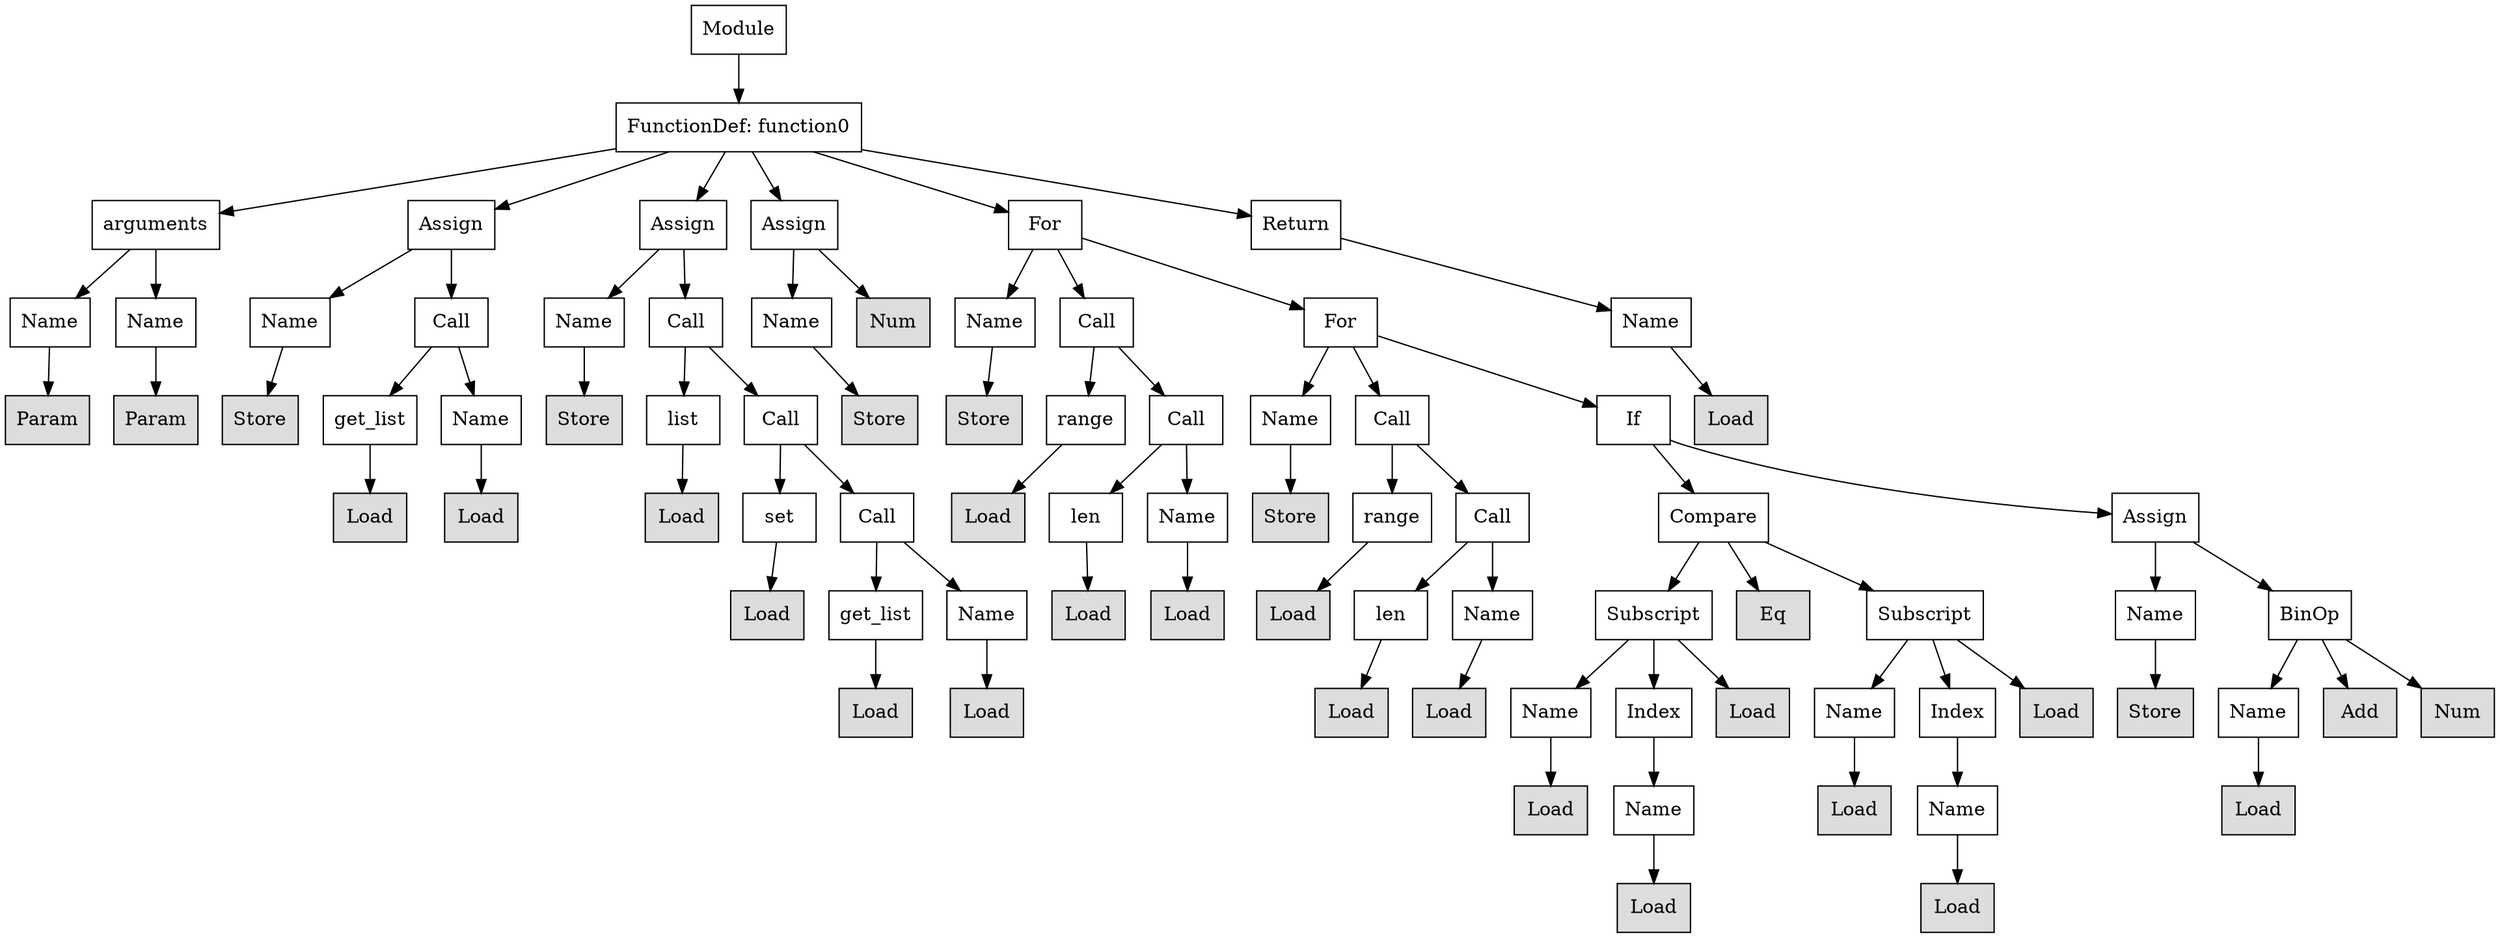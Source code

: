 digraph G {
n0 [shape=rect, label="Module"];
n1 [shape=rect, label="FunctionDef: function0"];
n2 [shape=rect, label="arguments"];
n3 [shape=rect, label="Assign"];
n4 [shape=rect, label="Assign"];
n5 [shape=rect, label="Assign"];
n6 [shape=rect, label="For"];
n7 [shape=rect, label="Return"];
n8 [shape=rect, label="Name"];
n9 [shape=rect, label="Name"];
n10 [shape=rect, label="Name"];
n11 [shape=rect, label="Call"];
n12 [shape=rect, label="Name"];
n13 [shape=rect, label="Call"];
n14 [shape=rect, label="Name"];
n15 [shape=rect, label="Num" style="filled" fillcolor="#dddddd"];
n16 [shape=rect, label="Name"];
n17 [shape=rect, label="Call"];
n18 [shape=rect, label="For"];
n19 [shape=rect, label="Name"];
n20 [shape=rect, label="Param" style="filled" fillcolor="#dddddd"];
n21 [shape=rect, label="Param" style="filled" fillcolor="#dddddd"];
n22 [shape=rect, label="Store" style="filled" fillcolor="#dddddd"];
n23 [shape=rect, label="get_list"];
n24 [shape=rect, label="Name"];
n25 [shape=rect, label="Store" style="filled" fillcolor="#dddddd"];
n26 [shape=rect, label="list"];
n27 [shape=rect, label="Call"];
n28 [shape=rect, label="Store" style="filled" fillcolor="#dddddd"];
n29 [shape=rect, label="Store" style="filled" fillcolor="#dddddd"];
n30 [shape=rect, label="range"];
n31 [shape=rect, label="Call"];
n32 [shape=rect, label="Name"];
n33 [shape=rect, label="Call"];
n34 [shape=rect, label="If"];
n35 [shape=rect, label="Load" style="filled" fillcolor="#dddddd"];
n36 [shape=rect, label="Load" style="filled" fillcolor="#dddddd"];
n37 [shape=rect, label="Load" style="filled" fillcolor="#dddddd"];
n38 [shape=rect, label="Load" style="filled" fillcolor="#dddddd"];
n39 [shape=rect, label="set"];
n40 [shape=rect, label="Call"];
n41 [shape=rect, label="Load" style="filled" fillcolor="#dddddd"];
n42 [shape=rect, label="len"];
n43 [shape=rect, label="Name"];
n44 [shape=rect, label="Store" style="filled" fillcolor="#dddddd"];
n45 [shape=rect, label="range"];
n46 [shape=rect, label="Call"];
n47 [shape=rect, label="Compare"];
n48 [shape=rect, label="Assign"];
n49 [shape=rect, label="Load" style="filled" fillcolor="#dddddd"];
n50 [shape=rect, label="get_list"];
n51 [shape=rect, label="Name"];
n52 [shape=rect, label="Load" style="filled" fillcolor="#dddddd"];
n53 [shape=rect, label="Load" style="filled" fillcolor="#dddddd"];
n54 [shape=rect, label="Load" style="filled" fillcolor="#dddddd"];
n55 [shape=rect, label="len"];
n56 [shape=rect, label="Name"];
n57 [shape=rect, label="Subscript"];
n58 [shape=rect, label="Eq" style="filled" fillcolor="#dddddd"];
n59 [shape=rect, label="Subscript"];
n60 [shape=rect, label="Name"];
n61 [shape=rect, label="BinOp"];
n62 [shape=rect, label="Load" style="filled" fillcolor="#dddddd"];
n63 [shape=rect, label="Load" style="filled" fillcolor="#dddddd"];
n64 [shape=rect, label="Load" style="filled" fillcolor="#dddddd"];
n65 [shape=rect, label="Load" style="filled" fillcolor="#dddddd"];
n66 [shape=rect, label="Name"];
n67 [shape=rect, label="Index"];
n68 [shape=rect, label="Load" style="filled" fillcolor="#dddddd"];
n69 [shape=rect, label="Name"];
n70 [shape=rect, label="Index"];
n71 [shape=rect, label="Load" style="filled" fillcolor="#dddddd"];
n72 [shape=rect, label="Store" style="filled" fillcolor="#dddddd"];
n73 [shape=rect, label="Name"];
n74 [shape=rect, label="Add" style="filled" fillcolor="#dddddd"];
n75 [shape=rect, label="Num" style="filled" fillcolor="#dddddd"];
n76 [shape=rect, label="Load" style="filled" fillcolor="#dddddd"];
n77 [shape=rect, label="Name"];
n78 [shape=rect, label="Load" style="filled" fillcolor="#dddddd"];
n79 [shape=rect, label="Name"];
n80 [shape=rect, label="Load" style="filled" fillcolor="#dddddd"];
n81 [shape=rect, label="Load" style="filled" fillcolor="#dddddd"];
n82 [shape=rect, label="Load" style="filled" fillcolor="#dddddd"];
n0 -> n1;
n1 -> n2;
n1 -> n3;
n1 -> n4;
n1 -> n5;
n1 -> n6;
n1 -> n7;
n2 -> n8;
n2 -> n9;
n3 -> n10;
n3 -> n11;
n4 -> n12;
n4 -> n13;
n5 -> n14;
n5 -> n15;
n6 -> n16;
n6 -> n17;
n6 -> n18;
n7 -> n19;
n8 -> n20;
n9 -> n21;
n10 -> n22;
n11 -> n23;
n11 -> n24;
n12 -> n25;
n13 -> n26;
n13 -> n27;
n14 -> n28;
n16 -> n29;
n17 -> n30;
n17 -> n31;
n18 -> n32;
n18 -> n33;
n18 -> n34;
n19 -> n35;
n23 -> n36;
n24 -> n37;
n26 -> n38;
n27 -> n39;
n27 -> n40;
n30 -> n41;
n31 -> n42;
n31 -> n43;
n32 -> n44;
n33 -> n45;
n33 -> n46;
n34 -> n47;
n34 -> n48;
n39 -> n49;
n40 -> n50;
n40 -> n51;
n42 -> n52;
n43 -> n53;
n45 -> n54;
n46 -> n55;
n46 -> n56;
n47 -> n57;
n47 -> n58;
n47 -> n59;
n48 -> n60;
n48 -> n61;
n50 -> n62;
n51 -> n63;
n55 -> n64;
n56 -> n65;
n57 -> n66;
n57 -> n67;
n57 -> n68;
n59 -> n69;
n59 -> n70;
n59 -> n71;
n60 -> n72;
n61 -> n73;
n61 -> n74;
n61 -> n75;
n66 -> n76;
n67 -> n77;
n69 -> n78;
n70 -> n79;
n73 -> n80;
n77 -> n81;
n79 -> n82;
}

